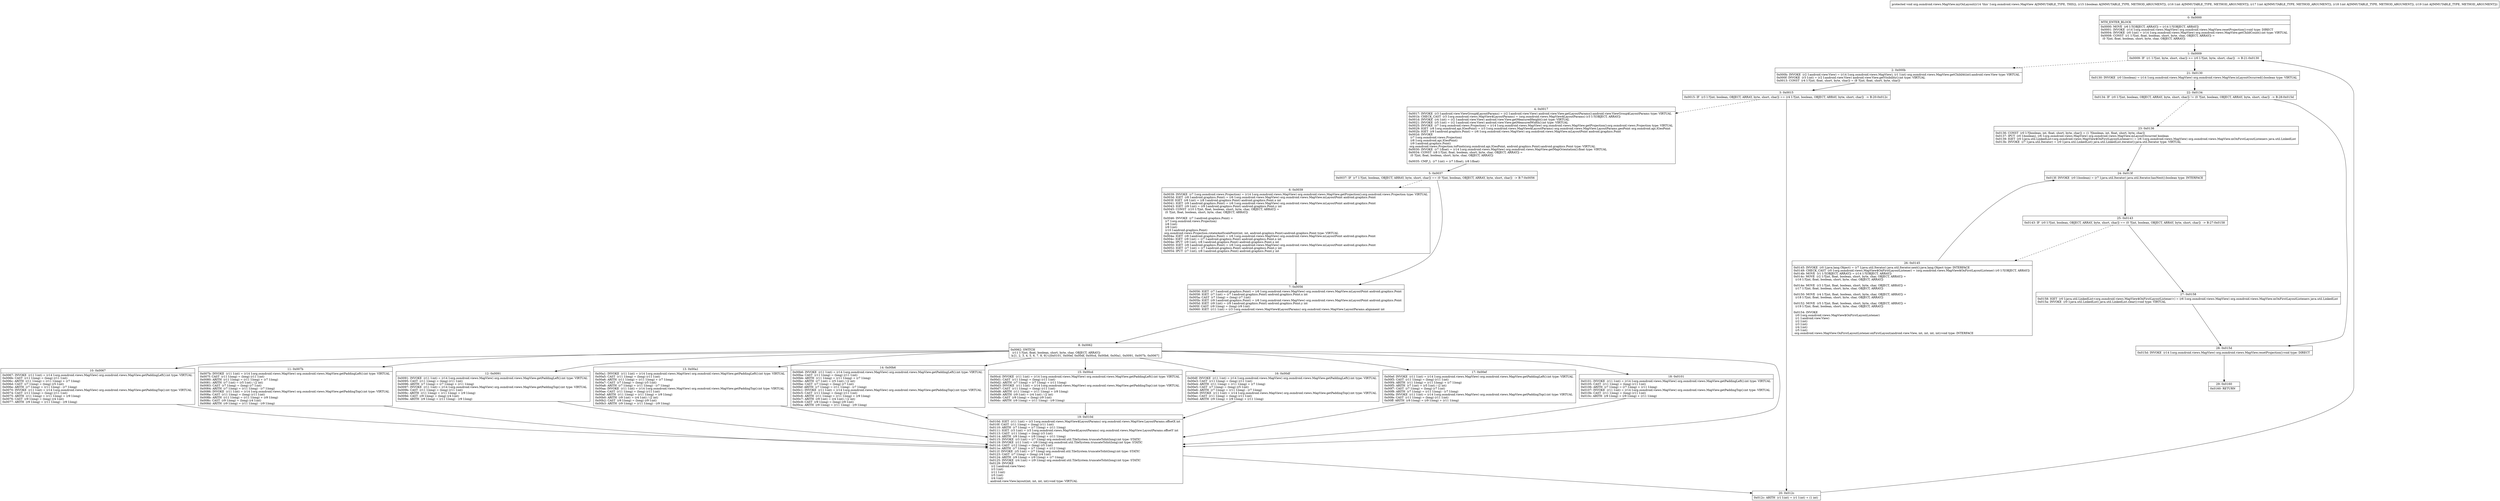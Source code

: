 digraph "CFG fororg.osmdroid.views.MapView.myOnLayout(ZIIII)V" {
Node_0 [shape=record,label="{0\:\ 0x0000|MTH_ENTER_BLOCK\l|0x0000: MOVE  (r6 I:?[OBJECT, ARRAY]) = (r14 I:?[OBJECT, ARRAY]) \l0x0001: INVOKE  (r14 I:org.osmdroid.views.MapView) org.osmdroid.views.MapView.resetProjection():void type: DIRECT \l0x0004: INVOKE  (r0 I:int) = (r14 I:org.osmdroid.views.MapView) org.osmdroid.views.MapView.getChildCount():int type: VIRTUAL \l0x0008: CONST  (r1 I:?[int, float, boolean, short, byte, char, OBJECT, ARRAY]) = \l  (0 ?[int, float, boolean, short, byte, char, OBJECT, ARRAY])\l \l}"];
Node_1 [shape=record,label="{1\:\ 0x0009|0x0009: IF  (r1 I:?[int, byte, short, char]) \>= (r0 I:?[int, byte, short, char])  \-\> B:21:0x0130 \l}"];
Node_2 [shape=record,label="{2\:\ 0x000b|0x000b: INVOKE  (r2 I:android.view.View) = (r14 I:org.osmdroid.views.MapView), (r1 I:int) org.osmdroid.views.MapView.getChildAt(int):android.view.View type: VIRTUAL \l0x000f: INVOKE  (r3 I:int) = (r2 I:android.view.View) android.view.View.getVisibility():int type: VIRTUAL \l0x0013: CONST  (r4 I:?[int, float, short, byte, char]) = (8 ?[int, float, short, byte, char]) \l}"];
Node_3 [shape=record,label="{3\:\ 0x0015|0x0015: IF  (r3 I:?[int, boolean, OBJECT, ARRAY, byte, short, char]) == (r4 I:?[int, boolean, OBJECT, ARRAY, byte, short, char])  \-\> B:20:0x012c \l}"];
Node_4 [shape=record,label="{4\:\ 0x0017|0x0017: INVOKE  (r3 I:android.view.ViewGroup$LayoutParams) = (r2 I:android.view.View) android.view.View.getLayoutParams():android.view.ViewGroup$LayoutParams type: VIRTUAL \l0x001b: CHECK_CAST  (r3 I:org.osmdroid.views.MapView$LayoutParams) = (org.osmdroid.views.MapView$LayoutParams) (r3 I:?[OBJECT, ARRAY]) \l0x001d: INVOKE  (r4 I:int) = (r2 I:android.view.View) android.view.View.getMeasuredHeight():int type: VIRTUAL \l0x0021: INVOKE  (r5 I:int) = (r2 I:android.view.View) android.view.View.getMeasuredWidth():int type: VIRTUAL \l0x0025: INVOKE  (r7 I:org.osmdroid.views.Projection) = (r14 I:org.osmdroid.views.MapView) org.osmdroid.views.MapView.getProjection():org.osmdroid.views.Projection type: VIRTUAL \l0x0029: IGET  (r8 I:org.osmdroid.api.IGeoPoint) = (r3 I:org.osmdroid.views.MapView$LayoutParams) org.osmdroid.views.MapView.LayoutParams.geoPoint org.osmdroid.api.IGeoPoint \l0x002b: IGET  (r9 I:android.graphics.Point) = (r6 I:org.osmdroid.views.MapView) org.osmdroid.views.MapView.mLayoutPoint android.graphics.Point \l0x002d: INVOKE  \l  (r7 I:org.osmdroid.views.Projection)\l  (r8 I:org.osmdroid.api.IGeoPoint)\l  (r9 I:android.graphics.Point)\l org.osmdroid.views.Projection.toPixels(org.osmdroid.api.IGeoPoint, android.graphics.Point):android.graphics.Point type: VIRTUAL \l0x0030: INVOKE  (r7 I:float) = (r14 I:org.osmdroid.views.MapView) org.osmdroid.views.MapView.getMapOrientation():float type: VIRTUAL \l0x0034: CONST  (r8 I:?[int, float, boolean, short, byte, char, OBJECT, ARRAY]) = \l  (0 ?[int, float, boolean, short, byte, char, OBJECT, ARRAY])\l \l0x0035: CMP_L  (r7 I:int) = (r7 I:float), (r8 I:float) \l}"];
Node_5 [shape=record,label="{5\:\ 0x0037|0x0037: IF  (r7 I:?[int, boolean, OBJECT, ARRAY, byte, short, char]) == (0 ?[int, boolean, OBJECT, ARRAY, byte, short, char])  \-\> B:7:0x0056 \l}"];
Node_6 [shape=record,label="{6\:\ 0x0039|0x0039: INVOKE  (r7 I:org.osmdroid.views.Projection) = (r14 I:org.osmdroid.views.MapView) org.osmdroid.views.MapView.getProjection():org.osmdroid.views.Projection type: VIRTUAL \l0x003d: IGET  (r8 I:android.graphics.Point) = (r6 I:org.osmdroid.views.MapView) org.osmdroid.views.MapView.mLayoutPoint android.graphics.Point \l0x003f: IGET  (r8 I:int) = (r8 I:android.graphics.Point) android.graphics.Point.x int \l0x0041: IGET  (r9 I:android.graphics.Point) = (r6 I:org.osmdroid.views.MapView) org.osmdroid.views.MapView.mLayoutPoint android.graphics.Point \l0x0043: IGET  (r9 I:int) = (r9 I:android.graphics.Point) android.graphics.Point.y int \l0x0045: CONST  (r10 I:?[int, float, boolean, short, byte, char, OBJECT, ARRAY]) = \l  (0 ?[int, float, boolean, short, byte, char, OBJECT, ARRAY])\l \l0x0046: INVOKE  (r7 I:android.graphics.Point) = \l  (r7 I:org.osmdroid.views.Projection)\l  (r8 I:int)\l  (r9 I:int)\l  (r10 I:android.graphics.Point)\l org.osmdroid.views.Projection.rotateAndScalePoint(int, int, android.graphics.Point):android.graphics.Point type: VIRTUAL \l0x004a: IGET  (r8 I:android.graphics.Point) = (r6 I:org.osmdroid.views.MapView) org.osmdroid.views.MapView.mLayoutPoint android.graphics.Point \l0x004c: IGET  (r9 I:int) = (r7 I:android.graphics.Point) android.graphics.Point.x int \l0x004e: IPUT  (r9 I:int), (r8 I:android.graphics.Point) android.graphics.Point.x int \l0x0050: IGET  (r8 I:android.graphics.Point) = (r6 I:org.osmdroid.views.MapView) org.osmdroid.views.MapView.mLayoutPoint android.graphics.Point \l0x0052: IGET  (r7 I:int) = (r7 I:android.graphics.Point) android.graphics.Point.y int \l0x0054: IPUT  (r7 I:int), (r8 I:android.graphics.Point) android.graphics.Point.y int \l}"];
Node_7 [shape=record,label="{7\:\ 0x0056|0x0056: IGET  (r7 I:android.graphics.Point) = (r6 I:org.osmdroid.views.MapView) org.osmdroid.views.MapView.mLayoutPoint android.graphics.Point \l0x0058: IGET  (r7 I:int) = (r7 I:android.graphics.Point) android.graphics.Point.x int \l0x005a: CAST  (r7 I:long) = (long) (r7 I:int) \l0x005b: IGET  (r9 I:android.graphics.Point) = (r6 I:org.osmdroid.views.MapView) org.osmdroid.views.MapView.mLayoutPoint android.graphics.Point \l0x005d: IGET  (r9 I:int) = (r9 I:android.graphics.Point) android.graphics.Point.y int \l0x005f: CAST  (r9 I:long) = (long) (r9 I:int) \l0x0060: IGET  (r11 I:int) = (r3 I:org.osmdroid.views.MapView$LayoutParams) org.osmdroid.views.MapView.LayoutParams.alignment int \l}"];
Node_8 [shape=record,label="{8\:\ 0x0062|0x0062: SWITCH  \l  (r11 I:?[int, float, boolean, short, byte, char, OBJECT, ARRAY])\l k:[1, 2, 3, 4, 5, 6, 7, 8, 9] t:[0x0101, 0x00ef, 0x00df, 0x00cd, 0x00b6, 0x00a1, 0x0091, 0x007b, 0x0067] \l}"];
Node_10 [shape=record,label="{10\:\ 0x0067|0x0067: INVOKE  (r11 I:int) = (r14 I:org.osmdroid.views.MapView) org.osmdroid.views.MapView.getPaddingLeft():int type: VIRTUAL \l0x006b: CAST  (r11 I:long) = (long) (r11 I:int) \l0x006c: ARITH  (r11 I:long) = (r11 I:long) + (r7 I:long) \l0x006d: CAST  (r7 I:long) = (long) (r5 I:int) \l0x006e: ARITH  (r7 I:long) = (r11 I:long) \- (r7 I:long) \l0x0070: INVOKE  (r11 I:int) = (r14 I:org.osmdroid.views.MapView) org.osmdroid.views.MapView.getPaddingTop():int type: VIRTUAL \l0x0074: CAST  (r11 I:long) = (long) (r11 I:int) \l0x0075: ARITH  (r11 I:long) = (r11 I:long) + (r9 I:long) \l0x0076: CAST  (r9 I:long) = (long) (r4 I:int) \l0x0077: ARITH  (r9 I:long) = (r11 I:long) \- (r9 I:long) \l}"];
Node_11 [shape=record,label="{11\:\ 0x007b|0x007b: INVOKE  (r11 I:int) = (r14 I:org.osmdroid.views.MapView) org.osmdroid.views.MapView.getPaddingLeft():int type: VIRTUAL \l0x007f: CAST  (r11 I:long) = (long) (r11 I:int) \l0x0080: ARITH  (r11 I:long) = (r11 I:long) + (r7 I:long) \l0x0081: ARITH  (r7 I:int) = (r5 I:int) \/ (2 int) \l0x0083: CAST  (r7 I:long) = (long) (r7 I:int) \l0x0084: ARITH  (r7 I:long) = (r11 I:long) \- (r7 I:long) \l0x0086: INVOKE  (r11 I:int) = (r14 I:org.osmdroid.views.MapView) org.osmdroid.views.MapView.getPaddingTop():int type: VIRTUAL \l0x008a: CAST  (r11 I:long) = (long) (r11 I:int) \l0x008b: ARITH  (r11 I:long) = (r11 I:long) + (r9 I:long) \l0x008c: CAST  (r9 I:long) = (long) (r4 I:int) \l0x008d: ARITH  (r9 I:long) = (r11 I:long) \- (r9 I:long) \l}"];
Node_12 [shape=record,label="{12\:\ 0x0091|0x0091: INVOKE  (r11 I:int) = (r14 I:org.osmdroid.views.MapView) org.osmdroid.views.MapView.getPaddingLeft():int type: VIRTUAL \l0x0095: CAST  (r11 I:long) = (long) (r11 I:int) \l0x0096: ARITH  (r7 I:long) = (r7 I:long) + (r11 I:long) \l0x0097: INVOKE  (r11 I:int) = (r14 I:org.osmdroid.views.MapView) org.osmdroid.views.MapView.getPaddingTop():int type: VIRTUAL \l0x009b: CAST  (r11 I:long) = (long) (r11 I:int) \l0x009c: ARITH  (r11 I:long) = (r11 I:long) + (r9 I:long) \l0x009d: CAST  (r9 I:long) = (long) (r4 I:int) \l0x009e: ARITH  (r9 I:long) = (r11 I:long) \- (r9 I:long) \l}"];
Node_13 [shape=record,label="{13\:\ 0x00a1|0x00a1: INVOKE  (r11 I:int) = (r14 I:org.osmdroid.views.MapView) org.osmdroid.views.MapView.getPaddingLeft():int type: VIRTUAL \l0x00a5: CAST  (r11 I:long) = (long) (r11 I:int) \l0x00a6: ARITH  (r11 I:long) = (r11 I:long) + (r7 I:long) \l0x00a7: CAST  (r7 I:long) = (long) (r5 I:int) \l0x00a8: ARITH  (r7 I:long) = (r11 I:long) \- (r7 I:long) \l0x00aa: INVOKE  (r11 I:int) = (r14 I:org.osmdroid.views.MapView) org.osmdroid.views.MapView.getPaddingTop():int type: VIRTUAL \l0x00ae: CAST  (r11 I:long) = (long) (r11 I:int) \l0x00af: ARITH  (r11 I:long) = (r11 I:long) + (r9 I:long) \l0x00b0: ARITH  (r9 I:int) = (r4 I:int) \/ (2 int) \l0x00b2: CAST  (r9 I:long) = (long) (r9 I:int) \l0x00b3: ARITH  (r9 I:long) = (r11 I:long) \- (r9 I:long) \l}"];
Node_14 [shape=record,label="{14\:\ 0x00b6|0x00b6: INVOKE  (r11 I:int) = (r14 I:org.osmdroid.views.MapView) org.osmdroid.views.MapView.getPaddingLeft():int type: VIRTUAL \l0x00ba: CAST  (r11 I:long) = (long) (r11 I:int) \l0x00bb: ARITH  (r11 I:long) = (r11 I:long) + (r7 I:long) \l0x00bc: ARITH  (r7 I:int) = (r5 I:int) \/ (2 int) \l0x00be: CAST  (r7 I:long) = (long) (r7 I:int) \l0x00bf: ARITH  (r7 I:long) = (r11 I:long) \- (r7 I:long) \l0x00c1: INVOKE  (r11 I:int) = (r14 I:org.osmdroid.views.MapView) org.osmdroid.views.MapView.getPaddingTop():int type: VIRTUAL \l0x00c5: CAST  (r11 I:long) = (long) (r11 I:int) \l0x00c6: ARITH  (r11 I:long) = (r11 I:long) + (r9 I:long) \l0x00c7: ARITH  (r9 I:int) = (r4 I:int) \/ (2 int) \l0x00c9: CAST  (r9 I:long) = (long) (r9 I:int) \l0x00ca: ARITH  (r9 I:long) = (r11 I:long) \- (r9 I:long) \l}"];
Node_15 [shape=record,label="{15\:\ 0x00cd|0x00cd: INVOKE  (r11 I:int) = (r14 I:org.osmdroid.views.MapView) org.osmdroid.views.MapView.getPaddingLeft():int type: VIRTUAL \l0x00d1: CAST  (r11 I:long) = (long) (r11 I:int) \l0x00d2: ARITH  (r7 I:long) = (r7 I:long) + (r11 I:long) \l0x00d3: INVOKE  (r11 I:int) = (r14 I:org.osmdroid.views.MapView) org.osmdroid.views.MapView.getPaddingTop():int type: VIRTUAL \l0x00d7: CAST  (r11 I:long) = (long) (r11 I:int) \l0x00d8: ARITH  (r11 I:long) = (r11 I:long) + (r9 I:long) \l0x00d9: ARITH  (r9 I:int) = (r4 I:int) \/ (2 int) \l0x00db: CAST  (r9 I:long) = (long) (r9 I:int) \l0x00dc: ARITH  (r9 I:long) = (r11 I:long) \- (r9 I:long) \l}"];
Node_16 [shape=record,label="{16\:\ 0x00df|0x00df: INVOKE  (r11 I:int) = (r14 I:org.osmdroid.views.MapView) org.osmdroid.views.MapView.getPaddingLeft():int type: VIRTUAL \l0x00e3: CAST  (r11 I:long) = (long) (r11 I:int) \l0x00e4: ARITH  (r11 I:long) = (r11 I:long) + (r7 I:long) \l0x00e5: CAST  (r7 I:long) = (long) (r5 I:int) \l0x00e6: ARITH  (r7 I:long) = (r11 I:long) \- (r7 I:long) \l0x00e8: INVOKE  (r11 I:int) = (r14 I:org.osmdroid.views.MapView) org.osmdroid.views.MapView.getPaddingTop():int type: VIRTUAL \l0x00ec: CAST  (r11 I:long) = (long) (r11 I:int) \l0x00ed: ARITH  (r9 I:long) = (r9 I:long) + (r11 I:long) \l}"];
Node_17 [shape=record,label="{17\:\ 0x00ef|0x00ef: INVOKE  (r11 I:int) = (r14 I:org.osmdroid.views.MapView) org.osmdroid.views.MapView.getPaddingLeft():int type: VIRTUAL \l0x00f3: CAST  (r11 I:long) = (long) (r11 I:int) \l0x00f4: ARITH  (r11 I:long) = (r11 I:long) + (r7 I:long) \l0x00f5: ARITH  (r7 I:int) = (r5 I:int) \/ (2 int) \l0x00f7: CAST  (r7 I:long) = (long) (r7 I:int) \l0x00f8: ARITH  (r7 I:long) = (r11 I:long) \- (r7 I:long) \l0x00fa: INVOKE  (r11 I:int) = (r14 I:org.osmdroid.views.MapView) org.osmdroid.views.MapView.getPaddingTop():int type: VIRTUAL \l0x00fe: CAST  (r11 I:long) = (long) (r11 I:int) \l0x00ff: ARITH  (r9 I:long) = (r9 I:long) + (r11 I:long) \l}"];
Node_18 [shape=record,label="{18\:\ 0x0101|0x0101: INVOKE  (r11 I:int) = (r14 I:org.osmdroid.views.MapView) org.osmdroid.views.MapView.getPaddingLeft():int type: VIRTUAL \l0x0105: CAST  (r11 I:long) = (long) (r11 I:int) \l0x0106: ARITH  (r7 I:long) = (r7 I:long) + (r11 I:long) \l0x0107: INVOKE  (r11 I:int) = (r14 I:org.osmdroid.views.MapView) org.osmdroid.views.MapView.getPaddingTop():int type: VIRTUAL \l0x010b: CAST  (r11 I:long) = (long) (r11 I:int) \l0x010c: ARITH  (r9 I:long) = (r9 I:long) + (r11 I:long) \l}"];
Node_19 [shape=record,label="{19\:\ 0x010d|0x010d: IGET  (r11 I:int) = (r3 I:org.osmdroid.views.MapView$LayoutParams) org.osmdroid.views.MapView.LayoutParams.offsetX int \l0x010f: CAST  (r11 I:long) = (long) (r11 I:int) \l0x0110: ARITH  (r7 I:long) = (r7 I:long) + (r11 I:long) \l0x0111: IGET  (r3 I:int) = (r3 I:org.osmdroid.views.MapView$LayoutParams) org.osmdroid.views.MapView.LayoutParams.offsetY int \l0x0113: CAST  (r11 I:long) = (long) (r3 I:int) \l0x0114: ARITH  (r9 I:long) = (r9 I:long) + (r11 I:long) \l0x0115: INVOKE  (r3 I:int) = (r7 I:long) org.osmdroid.util.TileSystem.truncateToInt(long):int type: STATIC \l0x0119: INVOKE  (r11 I:int) = (r9 I:long) org.osmdroid.util.TileSystem.truncateToInt(long):int type: STATIC \l0x011d: CAST  (r12 I:long) = (long) (r5 I:int) \l0x011e: ARITH  (r7 I:long) = (r7 I:long) + (r12 I:long) \l0x011f: INVOKE  (r5 I:int) = (r7 I:long) org.osmdroid.util.TileSystem.truncateToInt(long):int type: STATIC \l0x0123: CAST  (r7 I:long) = (long) (r4 I:int) \l0x0124: ARITH  (r9 I:long) = (r9 I:long) + (r7 I:long) \l0x0125: INVOKE  (r4 I:int) = (r9 I:long) org.osmdroid.util.TileSystem.truncateToInt(long):int type: STATIC \l0x0129: INVOKE  \l  (r2 I:android.view.View)\l  (r3 I:int)\l  (r11 I:int)\l  (r5 I:int)\l  (r4 I:int)\l android.view.View.layout(int, int, int, int):void type: VIRTUAL \l}"];
Node_20 [shape=record,label="{20\:\ 0x012c|0x012c: ARITH  (r1 I:int) = (r1 I:int) + (1 int) \l}"];
Node_21 [shape=record,label="{21\:\ 0x0130|0x0130: INVOKE  (r0 I:boolean) = (r14 I:org.osmdroid.views.MapView) org.osmdroid.views.MapView.isLayoutOccurred():boolean type: VIRTUAL \l}"];
Node_22 [shape=record,label="{22\:\ 0x0134|0x0134: IF  (r0 I:?[int, boolean, OBJECT, ARRAY, byte, short, char]) != (0 ?[int, boolean, OBJECT, ARRAY, byte, short, char])  \-\> B:28:0x015d \l}"];
Node_23 [shape=record,label="{23\:\ 0x0136|0x0136: CONST  (r0 I:?[boolean, int, float, short, byte, char]) = (1 ?[boolean, int, float, short, byte, char]) \l0x0137: IPUT  (r0 I:boolean), (r6 I:org.osmdroid.views.MapView) org.osmdroid.views.MapView.mLayoutOccurred boolean \l0x0139: IGET  (r0 I:java.util.LinkedList\<org.osmdroid.views.MapView$OnFirstLayoutListener\>) = (r6 I:org.osmdroid.views.MapView) org.osmdroid.views.MapView.mOnFirstLayoutListeners java.util.LinkedList \l0x013b: INVOKE  (r7 I:java.util.Iterator) = (r0 I:java.util.LinkedList) java.util.LinkedList.iterator():java.util.Iterator type: VIRTUAL \l}"];
Node_24 [shape=record,label="{24\:\ 0x013f|0x013f: INVOKE  (r0 I:boolean) = (r7 I:java.util.Iterator) java.util.Iterator.hasNext():boolean type: INTERFACE \l}"];
Node_25 [shape=record,label="{25\:\ 0x0143|0x0143: IF  (r0 I:?[int, boolean, OBJECT, ARRAY, byte, short, char]) == (0 ?[int, boolean, OBJECT, ARRAY, byte, short, char])  \-\> B:27:0x0158 \l}"];
Node_26 [shape=record,label="{26\:\ 0x0145|0x0145: INVOKE  (r0 I:java.lang.Object) = (r7 I:java.util.Iterator) java.util.Iterator.next():java.lang.Object type: INTERFACE \l0x0149: CHECK_CAST  (r0 I:org.osmdroid.views.MapView$OnFirstLayoutListener) = (org.osmdroid.views.MapView$OnFirstLayoutListener) (r0 I:?[OBJECT, ARRAY]) \l0x014b: MOVE  (r1 I:?[OBJECT, ARRAY]) = (r14 I:?[OBJECT, ARRAY]) \l0x014c: MOVE  (r2 I:?[int, float, boolean, short, byte, char, OBJECT, ARRAY]) = \l  (r16 I:?[int, float, boolean, short, byte, char, OBJECT, ARRAY])\l \l0x014e: MOVE  (r3 I:?[int, float, boolean, short, byte, char, OBJECT, ARRAY]) = \l  (r17 I:?[int, float, boolean, short, byte, char, OBJECT, ARRAY])\l \l0x0150: MOVE  (r4 I:?[int, float, boolean, short, byte, char, OBJECT, ARRAY]) = \l  (r18 I:?[int, float, boolean, short, byte, char, OBJECT, ARRAY])\l \l0x0152: MOVE  (r5 I:?[int, float, boolean, short, byte, char, OBJECT, ARRAY]) = \l  (r19 I:?[int, float, boolean, short, byte, char, OBJECT, ARRAY])\l \l0x0154: INVOKE  \l  (r0 I:org.osmdroid.views.MapView$OnFirstLayoutListener)\l  (r1 I:android.view.View)\l  (r2 I:int)\l  (r3 I:int)\l  (r4 I:int)\l  (r5 I:int)\l org.osmdroid.views.MapView.OnFirstLayoutListener.onFirstLayout(android.view.View, int, int, int, int):void type: INTERFACE \l}"];
Node_27 [shape=record,label="{27\:\ 0x0158|0x0158: IGET  (r0 I:java.util.LinkedList\<org.osmdroid.views.MapView$OnFirstLayoutListener\>) = (r6 I:org.osmdroid.views.MapView) org.osmdroid.views.MapView.mOnFirstLayoutListeners java.util.LinkedList \l0x015a: INVOKE  (r0 I:java.util.LinkedList) java.util.LinkedList.clear():void type: VIRTUAL \l}"];
Node_28 [shape=record,label="{28\:\ 0x015d|0x015d: INVOKE  (r14 I:org.osmdroid.views.MapView) org.osmdroid.views.MapView.resetProjection():void type: DIRECT \l}"];
Node_29 [shape=record,label="{29\:\ 0x0160|0x0160: RETURN   \l}"];
MethodNode[shape=record,label="{protected void org.osmdroid.views.MapView.myOnLayout((r14 'this' I:org.osmdroid.views.MapView A[IMMUTABLE_TYPE, THIS]), (r15 I:boolean A[IMMUTABLE_TYPE, METHOD_ARGUMENT]), (r16 I:int A[IMMUTABLE_TYPE, METHOD_ARGUMENT]), (r17 I:int A[IMMUTABLE_TYPE, METHOD_ARGUMENT]), (r18 I:int A[IMMUTABLE_TYPE, METHOD_ARGUMENT]), (r19 I:int A[IMMUTABLE_TYPE, METHOD_ARGUMENT])) }"];
MethodNode -> Node_0;
Node_0 -> Node_1;
Node_1 -> Node_2[style=dashed];
Node_1 -> Node_21;
Node_2 -> Node_3;
Node_3 -> Node_4[style=dashed];
Node_3 -> Node_20;
Node_4 -> Node_5;
Node_5 -> Node_6[style=dashed];
Node_5 -> Node_7;
Node_6 -> Node_7;
Node_7 -> Node_8;
Node_8 -> Node_10;
Node_8 -> Node_11;
Node_8 -> Node_12;
Node_8 -> Node_13;
Node_8 -> Node_14;
Node_8 -> Node_15;
Node_8 -> Node_16;
Node_8 -> Node_17;
Node_8 -> Node_18;
Node_8 -> Node_19;
Node_10 -> Node_19;
Node_11 -> Node_19;
Node_12 -> Node_19;
Node_13 -> Node_19;
Node_14 -> Node_19;
Node_15 -> Node_19;
Node_16 -> Node_19;
Node_17 -> Node_19;
Node_18 -> Node_19;
Node_19 -> Node_20;
Node_20 -> Node_1;
Node_21 -> Node_22;
Node_22 -> Node_23[style=dashed];
Node_22 -> Node_28;
Node_23 -> Node_24;
Node_24 -> Node_25;
Node_25 -> Node_26[style=dashed];
Node_25 -> Node_27;
Node_26 -> Node_24;
Node_27 -> Node_28;
Node_28 -> Node_29;
}

